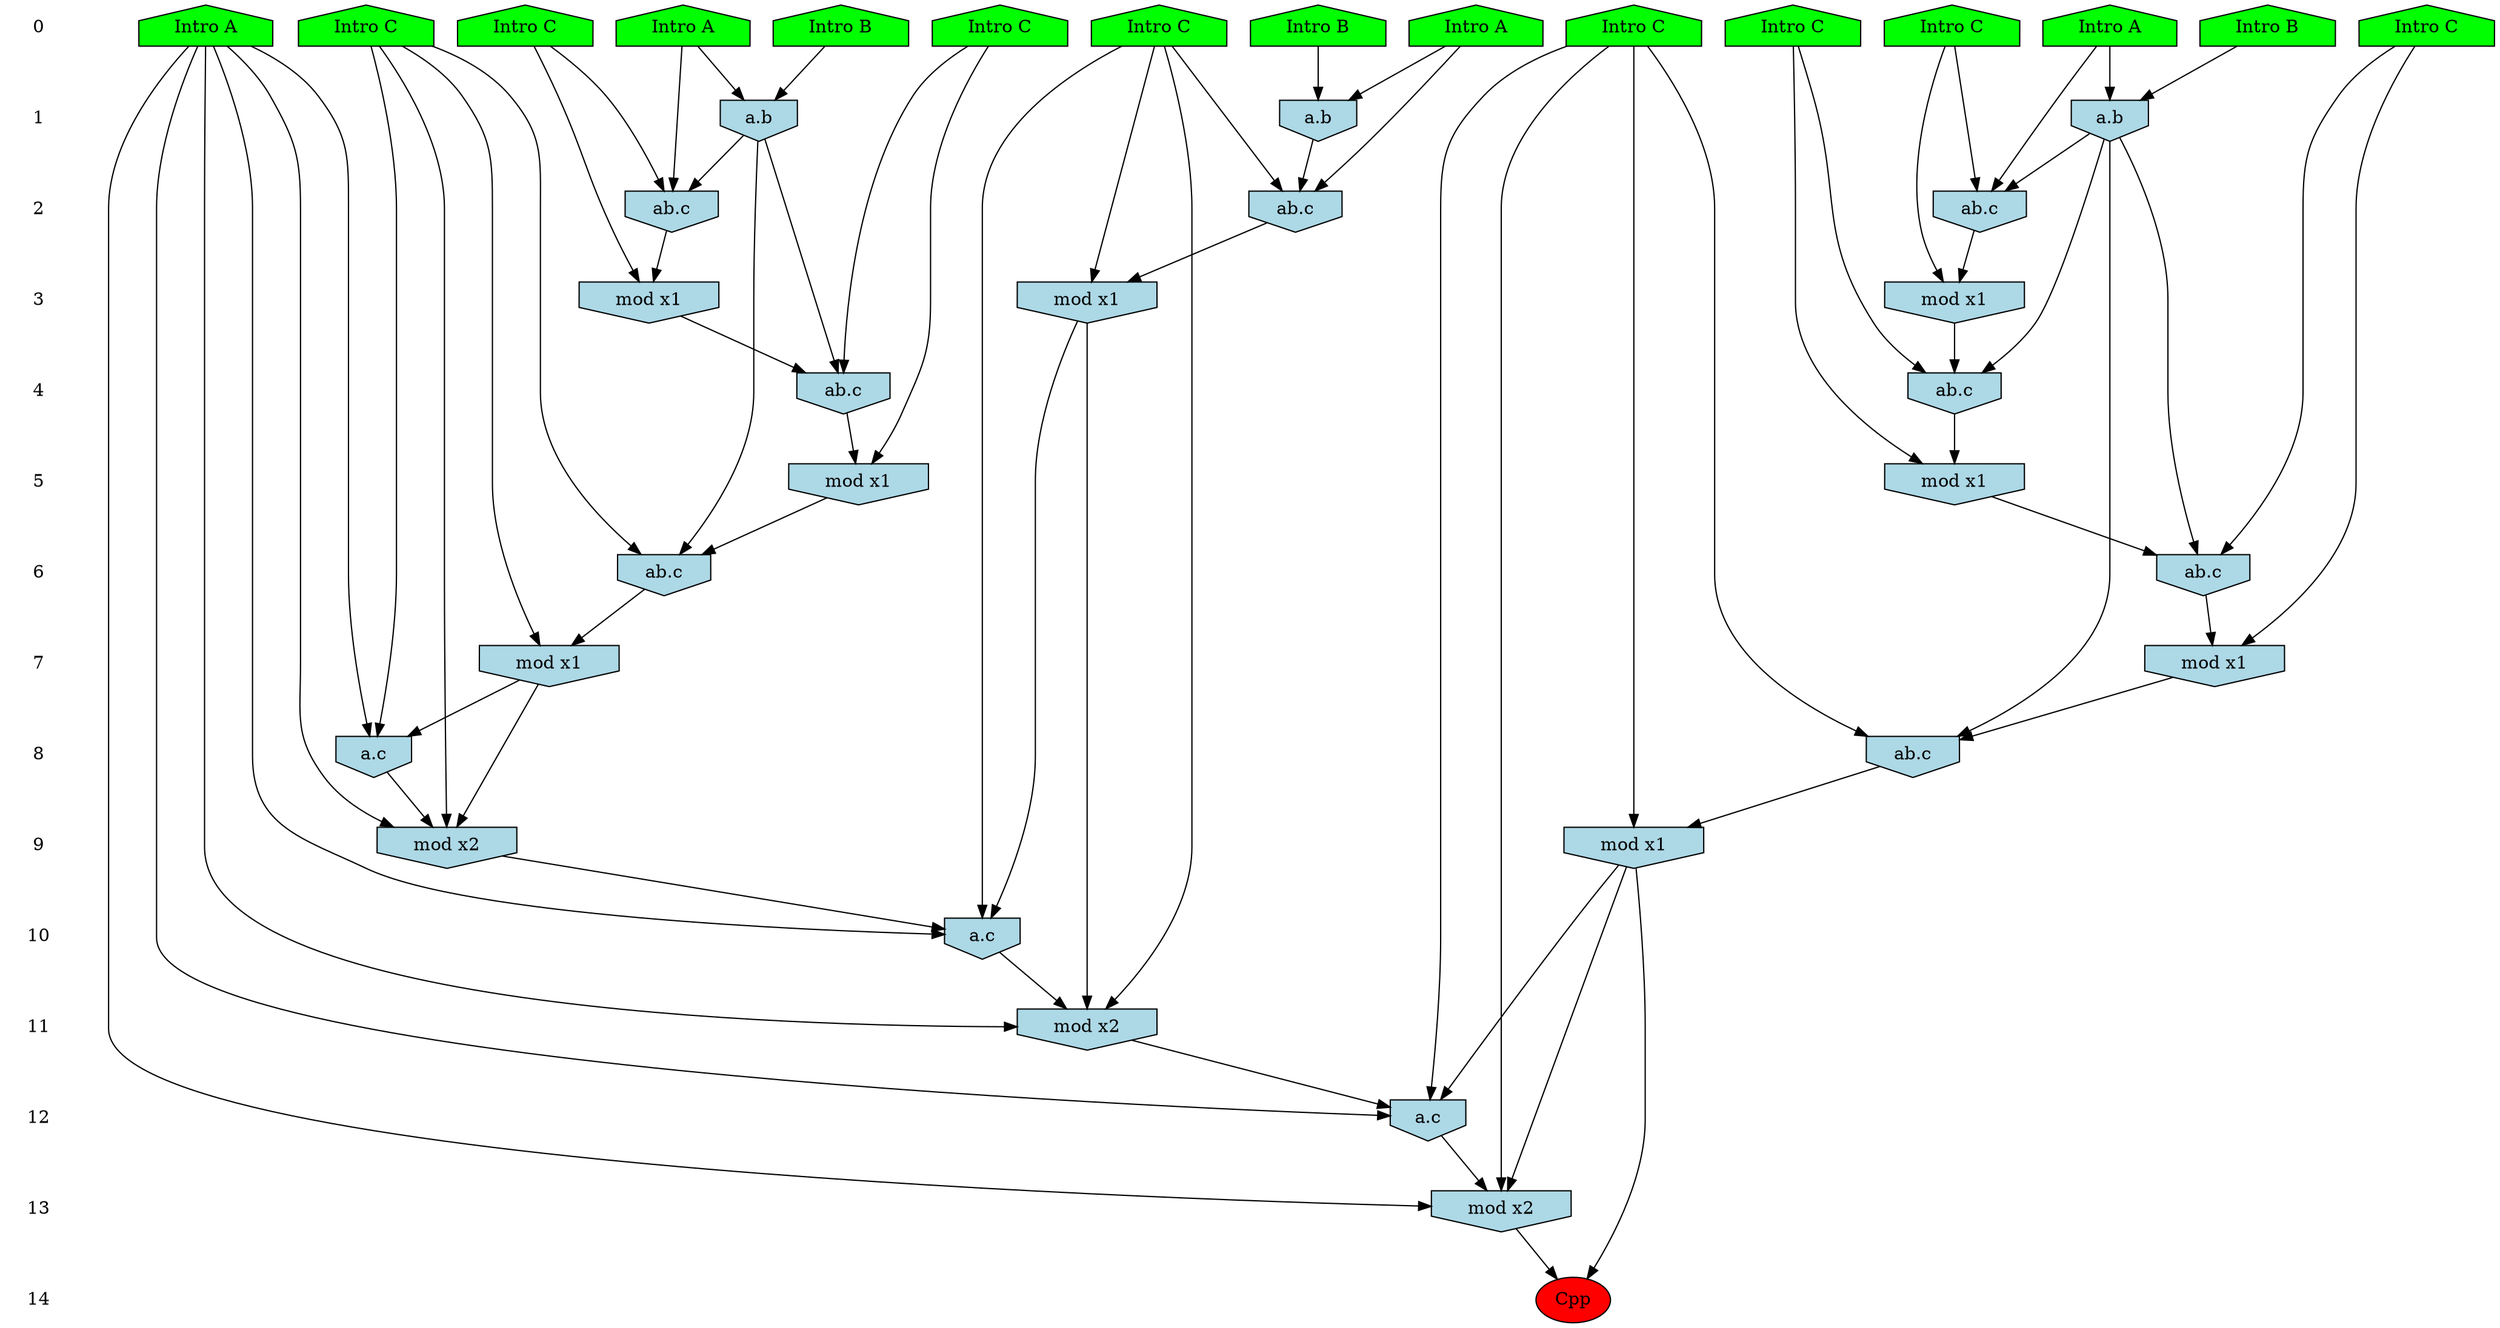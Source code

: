 /* Compression of 2 causal flows obtained in average at 1.253613E+01 t.u */
/* Compressed causal flows were: [808;3063] */
digraph G{
 ranksep=.5 ; 
{ rank = same ; "0" [shape=plaintext] ; node_1 [label ="Intro B", shape=house, style=filled, fillcolor=green] ;
node_2 [label ="Intro A", shape=house, style=filled, fillcolor=green] ;
node_3 [label ="Intro B", shape=house, style=filled, fillcolor=green] ;
node_4 [label ="Intro A", shape=house, style=filled, fillcolor=green] ;
node_5 [label ="Intro A", shape=house, style=filled, fillcolor=green] ;
node_6 [label ="Intro B", shape=house, style=filled, fillcolor=green] ;
node_7 [label ="Intro A", shape=house, style=filled, fillcolor=green] ;
node_8 [label ="Intro C", shape=house, style=filled, fillcolor=green] ;
node_9 [label ="Intro C", shape=house, style=filled, fillcolor=green] ;
node_10 [label ="Intro C", shape=house, style=filled, fillcolor=green] ;
node_11 [label ="Intro C", shape=house, style=filled, fillcolor=green] ;
node_12 [label ="Intro C", shape=house, style=filled, fillcolor=green] ;
node_13 [label ="Intro C", shape=house, style=filled, fillcolor=green] ;
node_14 [label ="Intro C", shape=house, style=filled, fillcolor=green] ;
node_15 [label ="Intro C", shape=house, style=filled, fillcolor=green] ;
}
{ rank = same ; "1" [shape=plaintext] ; node_16 [label="a.b", shape=invhouse, style=filled, fillcolor = lightblue] ;
node_17 [label="a.b", shape=invhouse, style=filled, fillcolor = lightblue] ;
node_19 [label="a.b", shape=invhouse, style=filled, fillcolor = lightblue] ;
}
{ rank = same ; "2" [shape=plaintext] ; node_18 [label="ab.c", shape=invhouse, style=filled, fillcolor = lightblue] ;
node_20 [label="ab.c", shape=invhouse, style=filled, fillcolor = lightblue] ;
node_24 [label="ab.c", shape=invhouse, style=filled, fillcolor = lightblue] ;
}
{ rank = same ; "3" [shape=plaintext] ; node_21 [label="mod x1", shape=invhouse, style=filled, fillcolor = lightblue] ;
node_22 [label="mod x1", shape=invhouse, style=filled, fillcolor = lightblue] ;
node_26 [label="mod x1", shape=invhouse, style=filled, fillcolor = lightblue] ;
}
{ rank = same ; "4" [shape=plaintext] ; node_23 [label="ab.c", shape=invhouse, style=filled, fillcolor = lightblue] ;
node_27 [label="ab.c", shape=invhouse, style=filled, fillcolor = lightblue] ;
}
{ rank = same ; "5" [shape=plaintext] ; node_25 [label="mod x1", shape=invhouse, style=filled, fillcolor = lightblue] ;
node_29 [label="mod x1", shape=invhouse, style=filled, fillcolor = lightblue] ;
}
{ rank = same ; "6" [shape=plaintext] ; node_28 [label="ab.c", shape=invhouse, style=filled, fillcolor = lightblue] ;
node_30 [label="ab.c", shape=invhouse, style=filled, fillcolor = lightblue] ;
}
{ rank = same ; "7" [shape=plaintext] ; node_31 [label="mod x1", shape=invhouse, style=filled, fillcolor = lightblue] ;
node_32 [label="mod x1", shape=invhouse, style=filled, fillcolor = lightblue] ;
}
{ rank = same ; "8" [shape=plaintext] ; node_33 [label="a.c", shape=invhouse, style=filled, fillcolor = lightblue] ;
node_35 [label="ab.c", shape=invhouse, style=filled, fillcolor = lightblue] ;
}
{ rank = same ; "9" [shape=plaintext] ; node_34 [label="mod x2", shape=invhouse, style=filled, fillcolor = lightblue] ;
node_36 [label="mod x1", shape=invhouse, style=filled, fillcolor = lightblue] ;
}
{ rank = same ; "10" [shape=plaintext] ; node_37 [label="a.c", shape=invhouse, style=filled, fillcolor = lightblue] ;
}
{ rank = same ; "11" [shape=plaintext] ; node_38 [label="mod x2", shape=invhouse, style=filled, fillcolor = lightblue] ;
}
{ rank = same ; "12" [shape=plaintext] ; node_39 [label="a.c", shape=invhouse, style=filled, fillcolor = lightblue] ;
}
{ rank = same ; "13" [shape=plaintext] ; node_40 [label="mod x2", shape=invhouse, style=filled, fillcolor = lightblue] ;
}
{ rank = same ; "14" [shape=plaintext] ; node_41 [label ="Cpp", style=filled, fillcolor=red] ;
}
"0" -> "1" [style="invis"]; 
"1" -> "2" [style="invis"]; 
"2" -> "3" [style="invis"]; 
"3" -> "4" [style="invis"]; 
"4" -> "5" [style="invis"]; 
"5" -> "6" [style="invis"]; 
"6" -> "7" [style="invis"]; 
"7" -> "8" [style="invis"]; 
"8" -> "9" [style="invis"]; 
"9" -> "10" [style="invis"]; 
"10" -> "11" [style="invis"]; 
"11" -> "12" [style="invis"]; 
"12" -> "13" [style="invis"]; 
"13" -> "14" [style="invis"]; 
node_1 -> node_16
node_4 -> node_16
node_6 -> node_17
node_7 -> node_17
node_7 -> node_18
node_15 -> node_18
node_17 -> node_18
node_3 -> node_19
node_5 -> node_19
node_5 -> node_20
node_13 -> node_20
node_19 -> node_20
node_15 -> node_21
node_18 -> node_21
node_13 -> node_22
node_20 -> node_22
node_8 -> node_23
node_19 -> node_23
node_22 -> node_23
node_4 -> node_24
node_9 -> node_24
node_16 -> node_24
node_8 -> node_25
node_23 -> node_25
node_9 -> node_26
node_24 -> node_26
node_12 -> node_27
node_16 -> node_27
node_26 -> node_27
node_10 -> node_28
node_19 -> node_28
node_25 -> node_28
node_12 -> node_29
node_27 -> node_29
node_11 -> node_30
node_16 -> node_30
node_29 -> node_30
node_11 -> node_31
node_30 -> node_31
node_10 -> node_32
node_28 -> node_32
node_2 -> node_33
node_10 -> node_33
node_32 -> node_33
node_2 -> node_34
node_10 -> node_34
node_32 -> node_34
node_33 -> node_34
node_14 -> node_35
node_16 -> node_35
node_31 -> node_35
node_14 -> node_36
node_35 -> node_36
node_2 -> node_37
node_15 -> node_37
node_21 -> node_37
node_34 -> node_37
node_2 -> node_38
node_15 -> node_38
node_21 -> node_38
node_37 -> node_38
node_2 -> node_39
node_14 -> node_39
node_36 -> node_39
node_38 -> node_39
node_2 -> node_40
node_14 -> node_40
node_36 -> node_40
node_39 -> node_40
node_36 -> node_41
node_40 -> node_41
}
/*
 Dot generation time: 0.000184
*/
